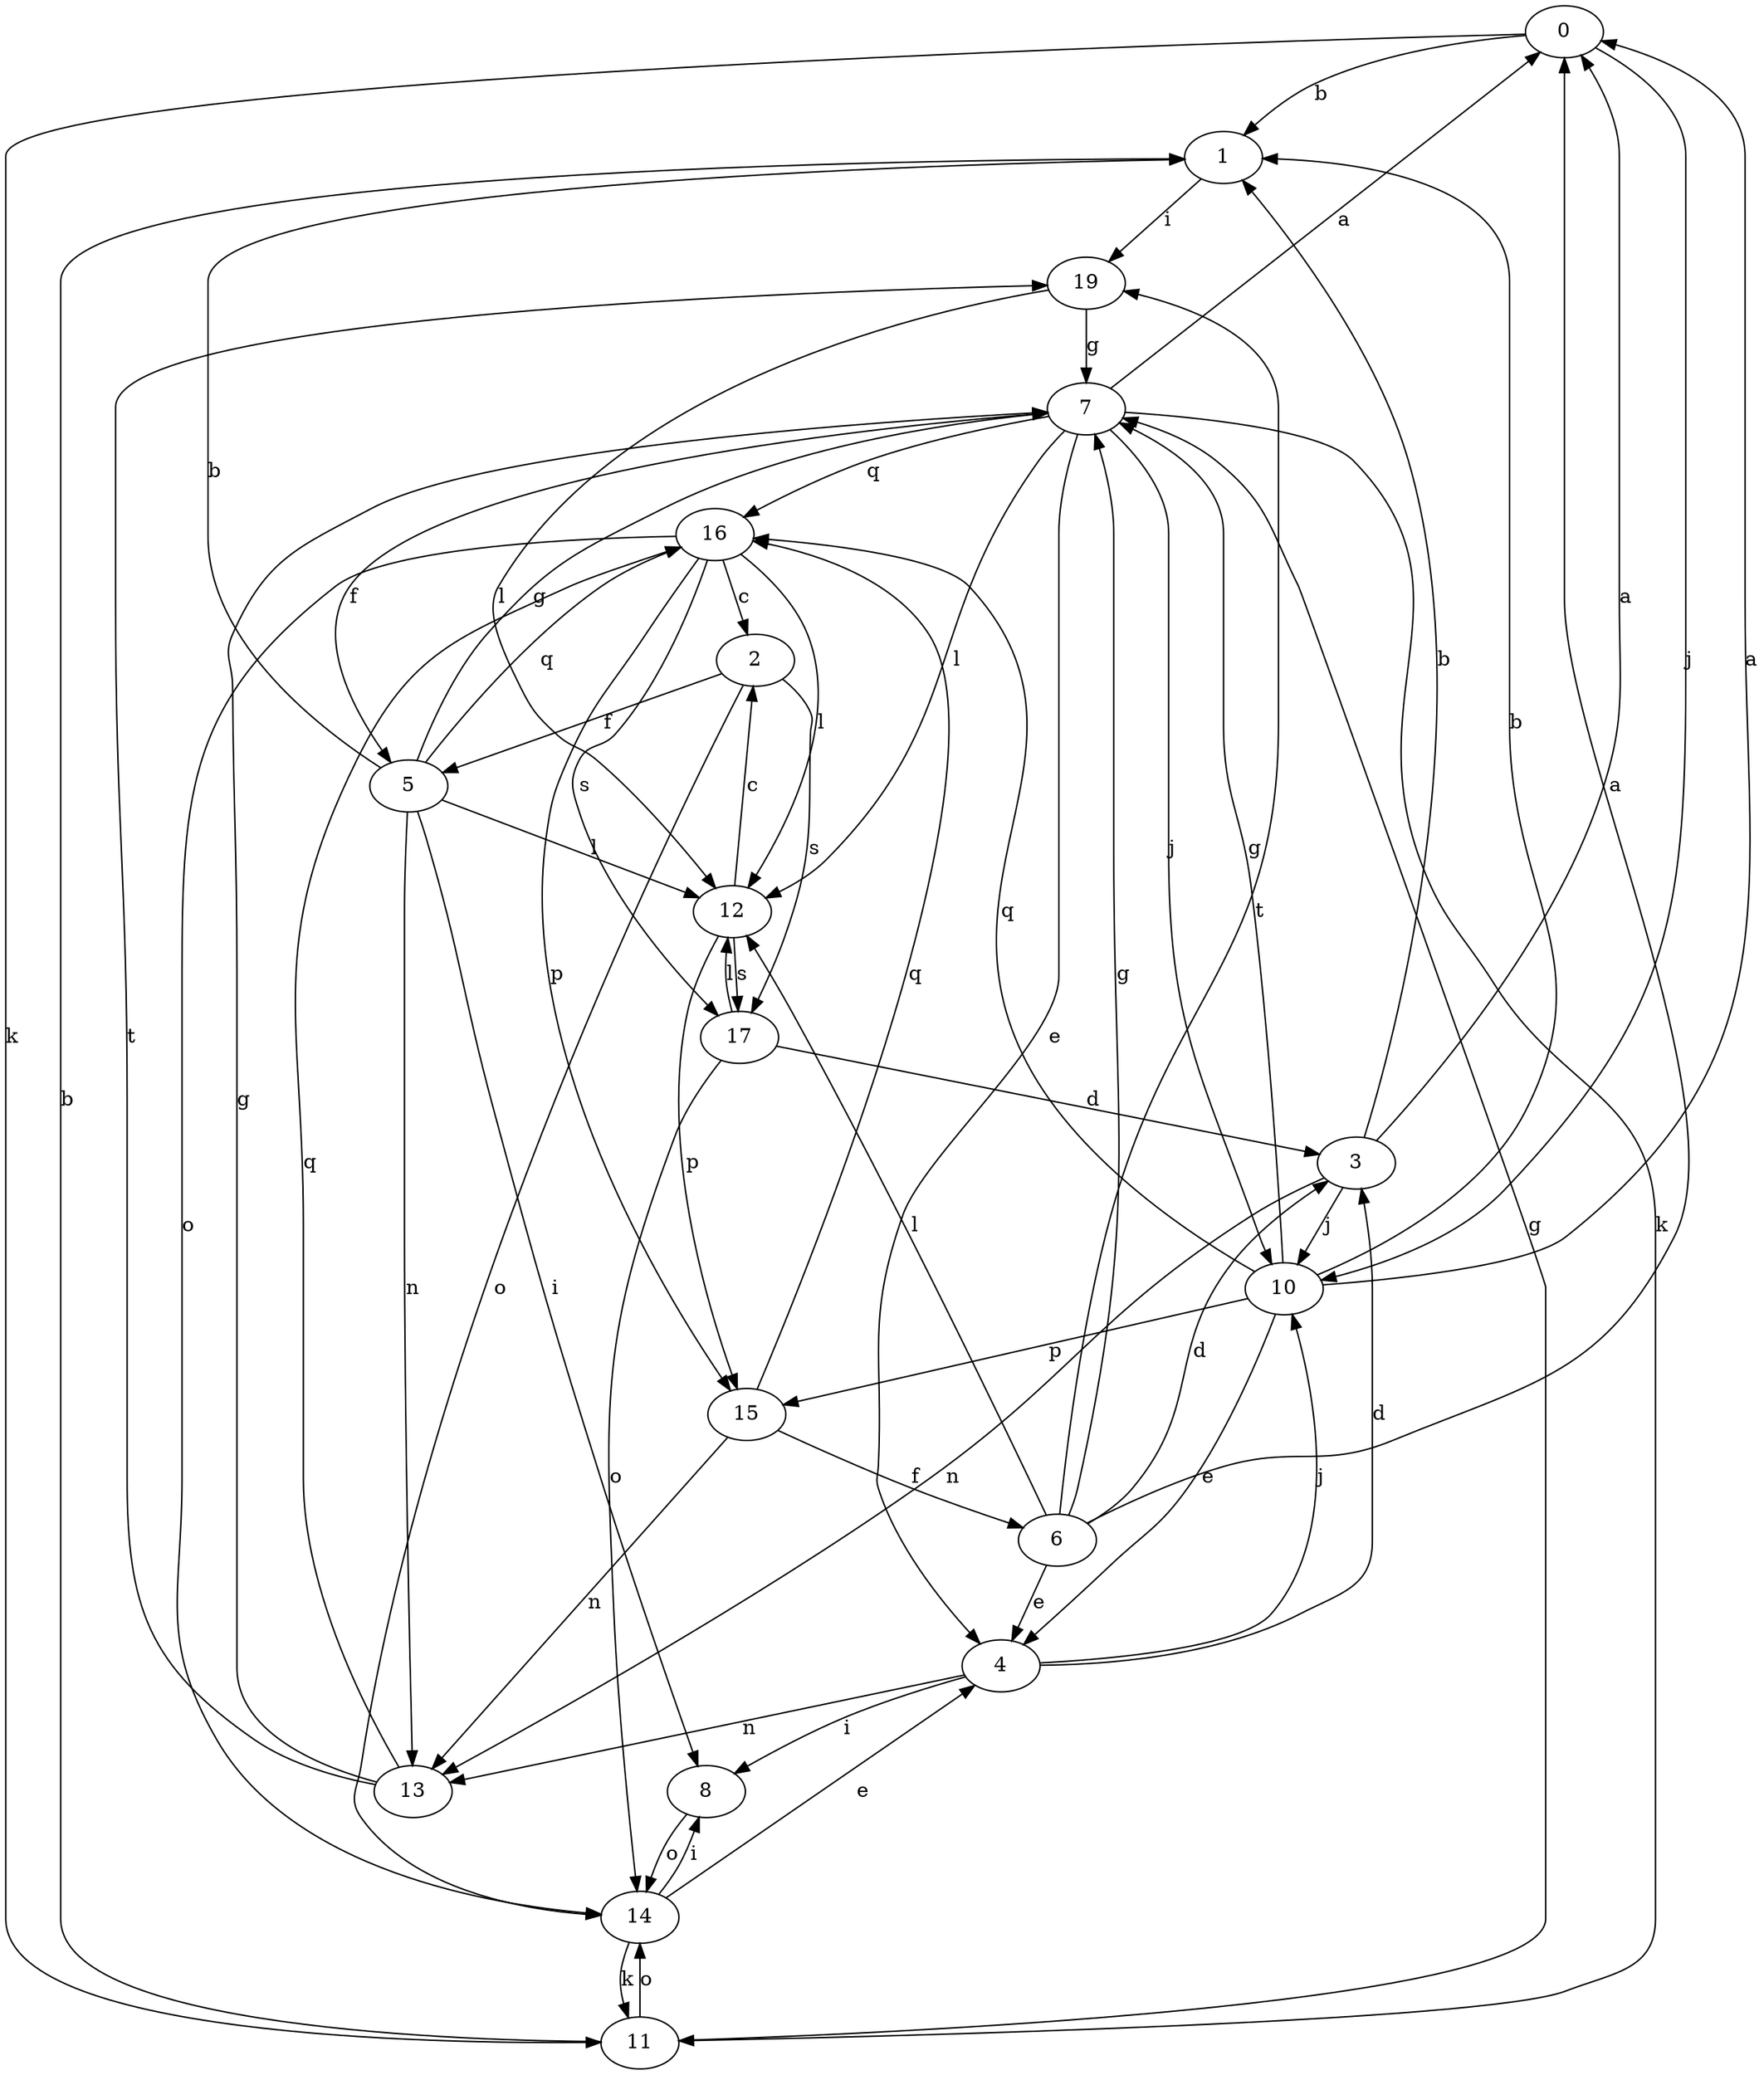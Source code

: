 strict digraph  {
0;
1;
2;
3;
4;
5;
6;
7;
8;
10;
11;
12;
13;
14;
15;
16;
17;
19;
0 -> 1  [label=b];
0 -> 10  [label=j];
0 -> 11  [label=k];
1 -> 19  [label=i];
2 -> 5  [label=f];
2 -> 14  [label=o];
2 -> 17  [label=s];
3 -> 0  [label=a];
3 -> 1  [label=b];
3 -> 10  [label=j];
3 -> 13  [label=n];
4 -> 3  [label=d];
4 -> 8  [label=i];
4 -> 10  [label=j];
4 -> 13  [label=n];
5 -> 1  [label=b];
5 -> 7  [label=g];
5 -> 8  [label=i];
5 -> 12  [label=l];
5 -> 13  [label=n];
5 -> 16  [label=q];
6 -> 0  [label=a];
6 -> 3  [label=d];
6 -> 4  [label=e];
6 -> 7  [label=g];
6 -> 12  [label=l];
6 -> 19  [label=t];
7 -> 0  [label=a];
7 -> 4  [label=e];
7 -> 5  [label=f];
7 -> 10  [label=j];
7 -> 11  [label=k];
7 -> 12  [label=l];
7 -> 16  [label=q];
8 -> 14  [label=o];
10 -> 0  [label=a];
10 -> 1  [label=b];
10 -> 4  [label=e];
10 -> 7  [label=g];
10 -> 15  [label=p];
10 -> 16  [label=q];
11 -> 1  [label=b];
11 -> 7  [label=g];
11 -> 14  [label=o];
12 -> 2  [label=c];
12 -> 15  [label=p];
12 -> 17  [label=s];
13 -> 7  [label=g];
13 -> 16  [label=q];
13 -> 19  [label=t];
14 -> 4  [label=e];
14 -> 8  [label=i];
14 -> 11  [label=k];
15 -> 6  [label=f];
15 -> 13  [label=n];
15 -> 16  [label=q];
16 -> 2  [label=c];
16 -> 12  [label=l];
16 -> 14  [label=o];
16 -> 15  [label=p];
16 -> 17  [label=s];
17 -> 3  [label=d];
17 -> 12  [label=l];
17 -> 14  [label=o];
19 -> 7  [label=g];
19 -> 12  [label=l];
}
